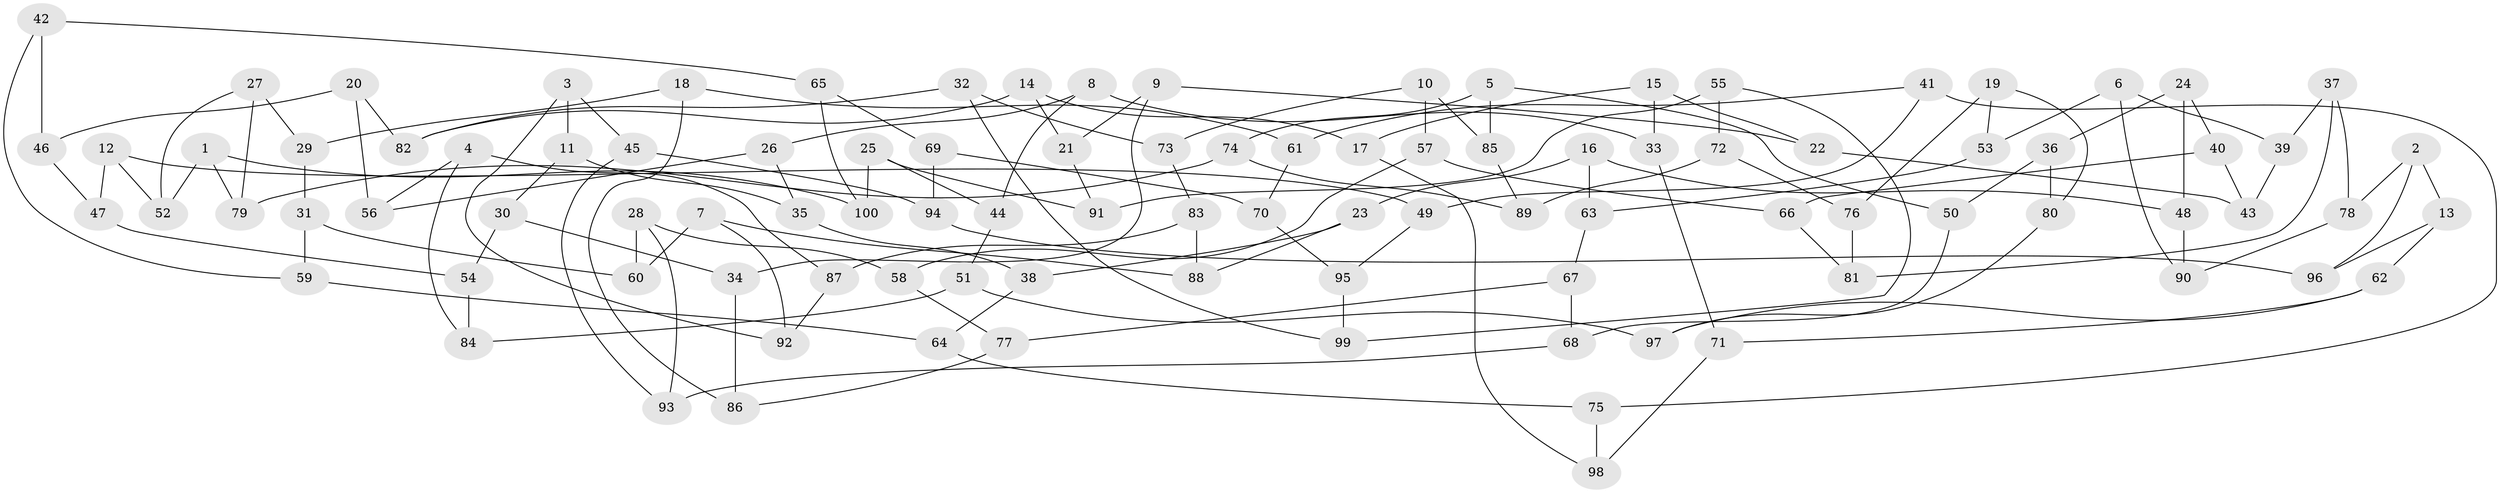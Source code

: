 // Generated by graph-tools (version 1.1) at 2025/39/02/21/25 10:39:00]
// undirected, 100 vertices, 150 edges
graph export_dot {
graph [start="1"]
  node [color=gray90,style=filled];
  1;
  2;
  3;
  4;
  5;
  6;
  7;
  8;
  9;
  10;
  11;
  12;
  13;
  14;
  15;
  16;
  17;
  18;
  19;
  20;
  21;
  22;
  23;
  24;
  25;
  26;
  27;
  28;
  29;
  30;
  31;
  32;
  33;
  34;
  35;
  36;
  37;
  38;
  39;
  40;
  41;
  42;
  43;
  44;
  45;
  46;
  47;
  48;
  49;
  50;
  51;
  52;
  53;
  54;
  55;
  56;
  57;
  58;
  59;
  60;
  61;
  62;
  63;
  64;
  65;
  66;
  67;
  68;
  69;
  70;
  71;
  72;
  73;
  74;
  75;
  76;
  77;
  78;
  79;
  80;
  81;
  82;
  83;
  84;
  85;
  86;
  87;
  88;
  89;
  90;
  91;
  92;
  93;
  94;
  95;
  96;
  97;
  98;
  99;
  100;
  1 -- 52;
  1 -- 100;
  1 -- 79;
  2 -- 96;
  2 -- 78;
  2 -- 13;
  3 -- 11;
  3 -- 92;
  3 -- 45;
  4 -- 84;
  4 -- 87;
  4 -- 56;
  5 -- 74;
  5 -- 50;
  5 -- 85;
  6 -- 53;
  6 -- 90;
  6 -- 39;
  7 -- 92;
  7 -- 60;
  7 -- 88;
  8 -- 26;
  8 -- 33;
  8 -- 44;
  9 -- 34;
  9 -- 21;
  9 -- 22;
  10 -- 57;
  10 -- 85;
  10 -- 73;
  11 -- 30;
  11 -- 35;
  12 -- 52;
  12 -- 49;
  12 -- 47;
  13 -- 62;
  13 -- 96;
  14 -- 21;
  14 -- 17;
  14 -- 82;
  15 -- 22;
  15 -- 33;
  15 -- 17;
  16 -- 23;
  16 -- 63;
  16 -- 48;
  17 -- 98;
  18 -- 61;
  18 -- 29;
  18 -- 86;
  19 -- 76;
  19 -- 53;
  19 -- 80;
  20 -- 82;
  20 -- 56;
  20 -- 46;
  21 -- 91;
  22 -- 43;
  23 -- 38;
  23 -- 88;
  24 -- 48;
  24 -- 36;
  24 -- 40;
  25 -- 44;
  25 -- 91;
  25 -- 100;
  26 -- 35;
  26 -- 56;
  27 -- 29;
  27 -- 52;
  27 -- 79;
  28 -- 60;
  28 -- 93;
  28 -- 58;
  29 -- 31;
  30 -- 34;
  30 -- 54;
  31 -- 59;
  31 -- 60;
  32 -- 82;
  32 -- 99;
  32 -- 73;
  33 -- 71;
  34 -- 86;
  35 -- 38;
  36 -- 50;
  36 -- 80;
  37 -- 78;
  37 -- 39;
  37 -- 81;
  38 -- 64;
  39 -- 43;
  40 -- 66;
  40 -- 43;
  41 -- 49;
  41 -- 75;
  41 -- 61;
  42 -- 65;
  42 -- 59;
  42 -- 46;
  44 -- 51;
  45 -- 94;
  45 -- 93;
  46 -- 47;
  47 -- 54;
  48 -- 90;
  49 -- 95;
  50 -- 68;
  51 -- 84;
  51 -- 97;
  53 -- 63;
  54 -- 84;
  55 -- 72;
  55 -- 91;
  55 -- 99;
  57 -- 66;
  57 -- 58;
  58 -- 77;
  59 -- 64;
  61 -- 70;
  62 -- 97;
  62 -- 71;
  63 -- 67;
  64 -- 75;
  65 -- 100;
  65 -- 69;
  66 -- 81;
  67 -- 77;
  67 -- 68;
  68 -- 93;
  69 -- 70;
  69 -- 94;
  70 -- 95;
  71 -- 98;
  72 -- 89;
  72 -- 76;
  73 -- 83;
  74 -- 89;
  74 -- 79;
  75 -- 98;
  76 -- 81;
  77 -- 86;
  78 -- 90;
  80 -- 97;
  83 -- 87;
  83 -- 88;
  85 -- 89;
  87 -- 92;
  94 -- 96;
  95 -- 99;
}
